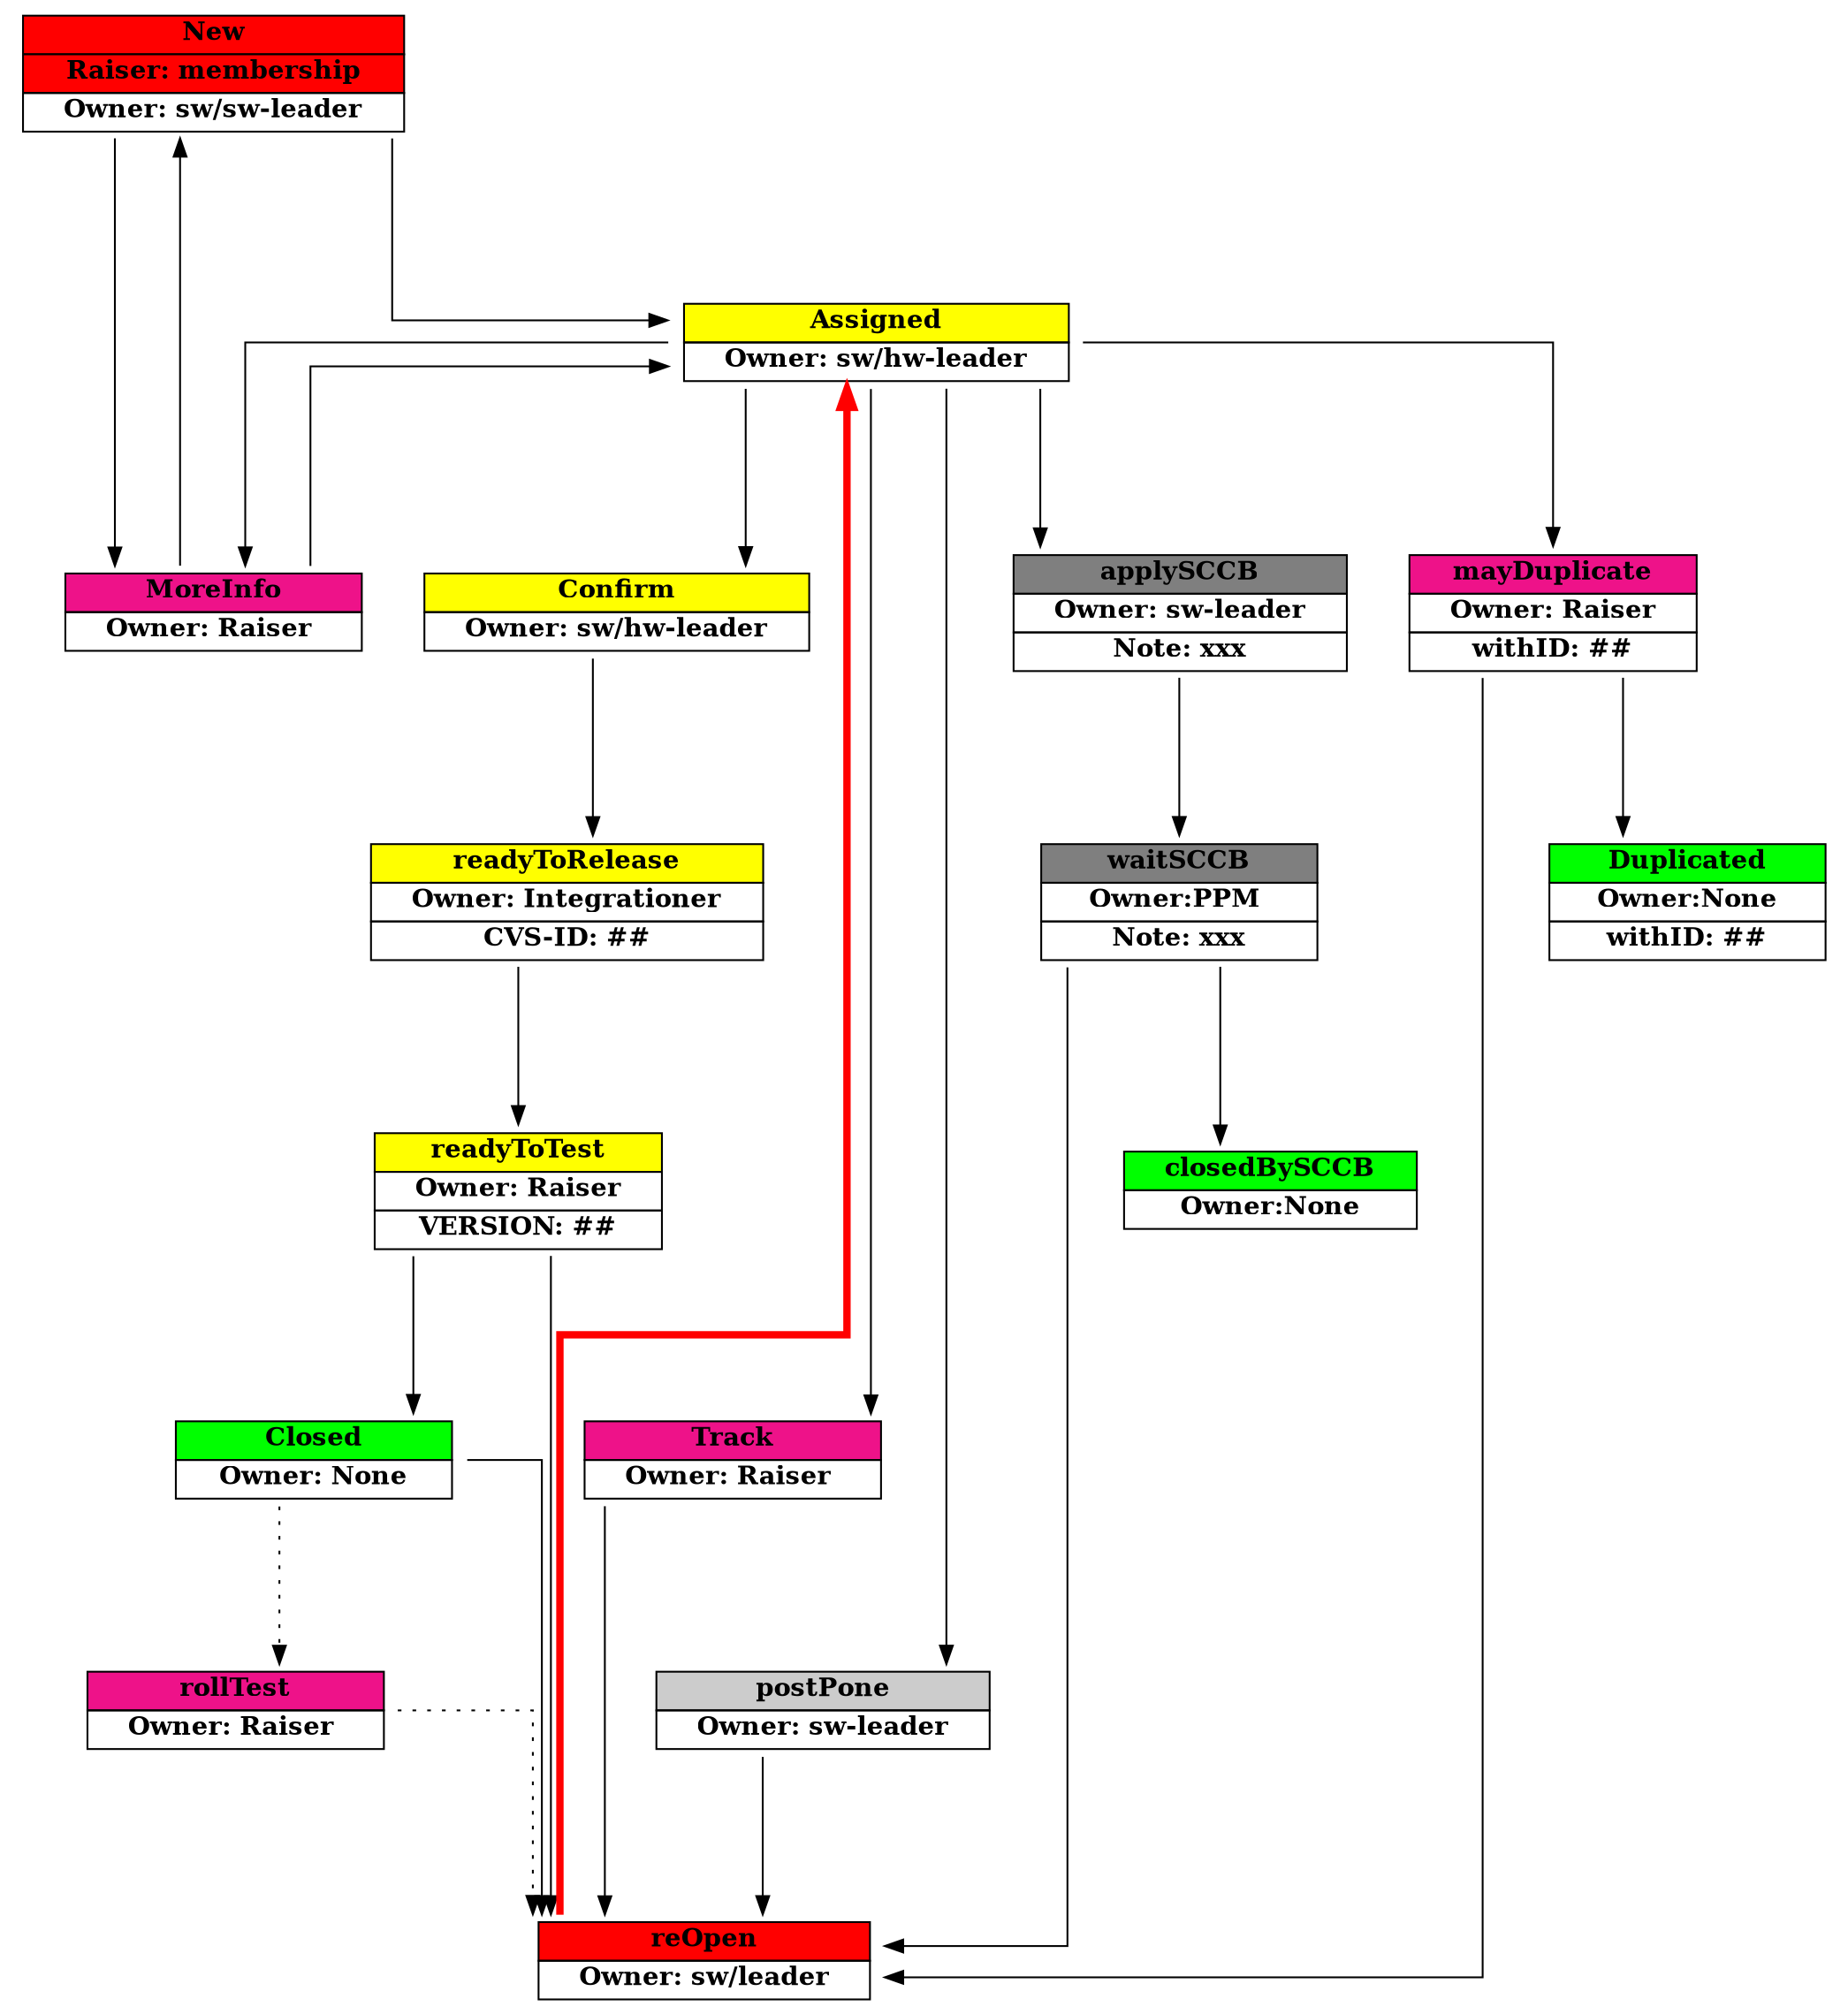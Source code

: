 /*=============================================================================
#     FileName: issue.gv
#         Desc: issue flow [action and owner]
#       Author: Rowan Pang
#        Email: pangweizhen.2008@hotmail.com
#     HomePage:
#      Version: 0.0.1
#   LastChange: 2017-12-04 15:06:50
#      History:
=============================================================================*/
digraph structs {

/*
 *    role:
 *                pm: project Manager	项目管理
 *               ppm: Product Manager	产品经理
 *            tester:
 *         sw-leader:
 *                sw:
 *         hw-leader:
 *                hw:
 *
 *    status:
 *               new:
 *          assigned:
 *           confirm:
 *          moreinfo:
 *          postpone:
 *    readyToRelease:
 *       readyToTest:
 *            closed:
 *            reOpen:
 *         applySCCB:
 *          waitSCCB:
 *      closedBySCCB:
 */
    splines = "ortho"
    colorscheme = "X11"
    ranksep = 1.2
    node [
	colorscheme = "X11"
	style = "solid"
	shape = "plaintext"
    ]
    New[label=<
	    <table border="0" cellborder="1" cellspacing="0" fixedsize="false">
		<tr><td bgcolor = "red" align = "center" width ="150">
		    <font><b>New</b></font>
		    </td></tr>
		<tr><td bgcolor = "red" align = "center" width ="150">
		    <font><b>Raiser: membership</b></font>
		    </td></tr>
		<tr><td align = "center" width ="150">
		    <font><b>Owner: sw/sw-leader</b></font>
		    </td></tr>
	    </table>
	    >
    ]
    Assigned[label=<
	    <table border="0" cellborder="1" cellspacing="0" fixedsize="false">
		<tr><td bgcolor = "yellow" align = "center" width ="150">
		    <font><b>Assigned</b></font>
		    </td></tr>
		<tr><td align = "center" width ="150">
		    <font><b>Owner: sw/hw-leader</b></font>
		    </td></tr>
	    </table>
	    >
    ]
    Confirm[label=<
	    <table border="0" cellborder="1" cellspacing="0" fixedsize="false">
		<tr><td bgcolor = "yellow" align = "center" width ="150">
		    <font><b>Confirm</b></font>
		    </td></tr>
		<tr><td align = "center" width ="150">
		    <font><b>Owner: sw/hw-leader</b></font>
		    </td></tr>
	    </table>
	    >
    ]
    readyToRelease[label=<
	    <table border="0" cellborder="1" cellspacing="0" fixedsize="false">
		<tr><td bgcolor = "yellow" align = "center" width ="150">
		    <font><b>readyToRelease</b></font>
		    </td></tr>
		<tr><td align = "center" width ="150">
		    <font><b>Owner: Integrationer</b></font>
		    </td></tr>
		<tr><td align = "center" width ="150">
		    <font><b>CVS-ID: ##</b></font>
		    </td></tr>
	    </table>
	    >
    ]
    readyToTest[label=<
	    <table border="0" cellborder="1" cellspacing="0" fixedsize="false">
		<tr><td bgcolor = "yellow" align = "center" width ="150">
		    <font><b>readyToTest</b></font>
		    </td></tr>
		<tr><td align = "center" width ="150">
		    <font><b>Owner: Raiser</b></font>
		    </td></tr>
		<tr><td align = "center" width ="150">
		    <font><b>VERSION: ##</b></font>
		    </td></tr>
	    </table>
	    >
    ]
    MoreInfo[label=<
	    <table border="0" cellborder="1" cellspacing="0" fixedsize="false">
		<tr><td bgcolor = "deeppink2" align = "center" width ="150">
		    <font><b>MoreInfo</b></font>
		    </td></tr>
		<tr><td align = "center" width ="150">
		    <font><b>Owner: Raiser </b></font>
		    </td></tr>
	    </table>
	    >
    ]

    Track[label=<
	    <table border="0" cellborder="1" cellspacing="0" fixedsize="false">
		<tr><td bgcolor = "deeppink2" align = "center" width ="150">
		    <font><b>Track</b></font>
		    </td></tr>
		<tr><td align = "center" width ="150">
		    <font><b>Owner: Raiser </b></font>
		    </td></tr>
	    </table>
	    >
    ]

    rollTest[label=<
	    <table border="0" cellborder="1" cellspacing="0" fixedsize="false">
		<tr><td bgcolor = "deeppink2" align = "center" width ="150">
		    <font><b>rollTest</b></font>
		    </td></tr>
		<tr><td align = "center" width ="150">
		    <font><b>Owner: Raiser </b></font>
		    </td></tr>
	    </table>
	    >
    ]
    Closed[label=<
	    <table border="0" cellborder="1" cellspacing="0" fixedsize="false">
		<tr><td bgcolor = "green" align = "center" width ="150">
		    <font><b>Closed</b></font>
		    </td></tr>
		<tr><td align = "center" width ="150">
		    <font><b>Owner: None</b></font>
		    </td></tr>
	    </table>
	    >
    ]
    reOpen[label=<
	    <table border="0" cellborder="1" cellspacing="0" fixedsize="false">
		<tr><td bgcolor = "red" align = "center" width ="150">
		    <font><b>reOpen</b></font>
		    </td></tr>
		<tr><td align = "center" width ="150">
		    <font><b>Owner: sw/leader</b></font>
		    </td></tr>
	    </table>
	    >
    ]
    postPone[label=<
	    <table border="0" cellborder="1" cellspacing="0" fixedsize="false">
		<tr><td bgcolor = "gray80" align = "center" width ="150">
		    <font><b>postPone</b></font>
		    </td></tr>
		<tr><td align = "center" width ="150">
		    <font><b>Owner: sw-leader</b></font>
		    </td></tr>
	    </table>
	    >
    ]
    applySCCB[label=<
	    <table border="0" cellborder="1" cellspacing="0" fixedsize="false">
		<tr><td bgcolor = "gray50" align = "center" width ="150">
		    <font><b>applySCCB</b></font>
		    </td></tr>
		<tr><td align = "center" width ="150">
		    <font><b>Owner: sw-leader</b></font>
		    </td></tr>
		<tr><td align = "center" width ="150">
		    <font><b>Note: xxx</b></font>
		    </td></tr>
	    </table>
	    >
    ]
    waitSCCB[label=<
	    <table border="0" cellborder="1" cellspacing="0" fixedsize="false">
		<tr><td bgcolor = "gray50" align = "center" width ="150">
		    <font><b>waitSCCB</b></font>
		    </td></tr>
		<tr><td align = "center" width ="150">
		    <font><b>Owner:PPM </b></font>
		    </td></tr>
		<tr><td align = "center" width ="150">
		    <font><b>Note: xxx</b></font>
		    </td></tr>
	    </table>
	    >
    ]
    closedBySCCB[label=<
	    <table border="0" cellborder="1" cellspacing="0" fixedsize="false">
		<tr><td bgcolor = "green" align = "center" width ="150">
		    <font><b>closedBySCCB</b></font>
		    </td></tr>
		<tr><td align = "center" width ="150">
		    <font><b>Owner:None</b></font>
		    </td></tr>
	    </table>
	    >
    ]
    mayDuplicate[label=<
	    <table border="0" cellborder="1" cellspacing="0" fixedsize="false">
		<tr><td bgcolor = "deeppink2" align = "center" width ="150">
		    <font><b>mayDuplicate</b></font>
		    </td></tr>
		<tr><td align = "center" width ="150">
		    <font><b>Owner: Raiser</b></font>
		    </td></tr>
		<tr><td align = "center" width ="150">
		    <font><b>withID: ##</b></font>
		    </td></tr>
	    </table>
	    >
    ]
    Duplicated[label=<
	    <table border="0" cellborder="1" cellspacing="0" fixedsize="false">
		<tr><td bgcolor = "green" align = "center" width ="150">
		    <font><b>Duplicated</b></font>
		    </td></tr>
		<tr><td align = "center" width ="150">
		    <font><b>Owner:None</b></font>
		    </td></tr>
		<tr><td align = "center" width ="150">
		    <font><b>withID: ##</b></font>
		    </td></tr>
	    </table>
	    >
    ]

    New -> Assigned -> Confirm -> readyToRelease -> readyToTest -> Closed
    Assigned -> MoreInfo -> Assigned
    Assigned -> postPone -> reOpen
    Assigned -> applySCCB -> waitSCCB -> closedBySCCB
    Assigned -> mayDuplicate
	mayDuplicate -> Duplicated
	mayDuplicate -> reOpen
    Assigned -> Track
	Track -> reOpen
    waitSCCB -> reOpen
    Closed -> rollTest -> reOpen [style = "dotted"]
    Closed -> reOpen
    readyToTest -> reOpen
	reOpen -> Assigned [penwidth = 4.0 color = "red"]
    New -> MoreInfo -> New

}
